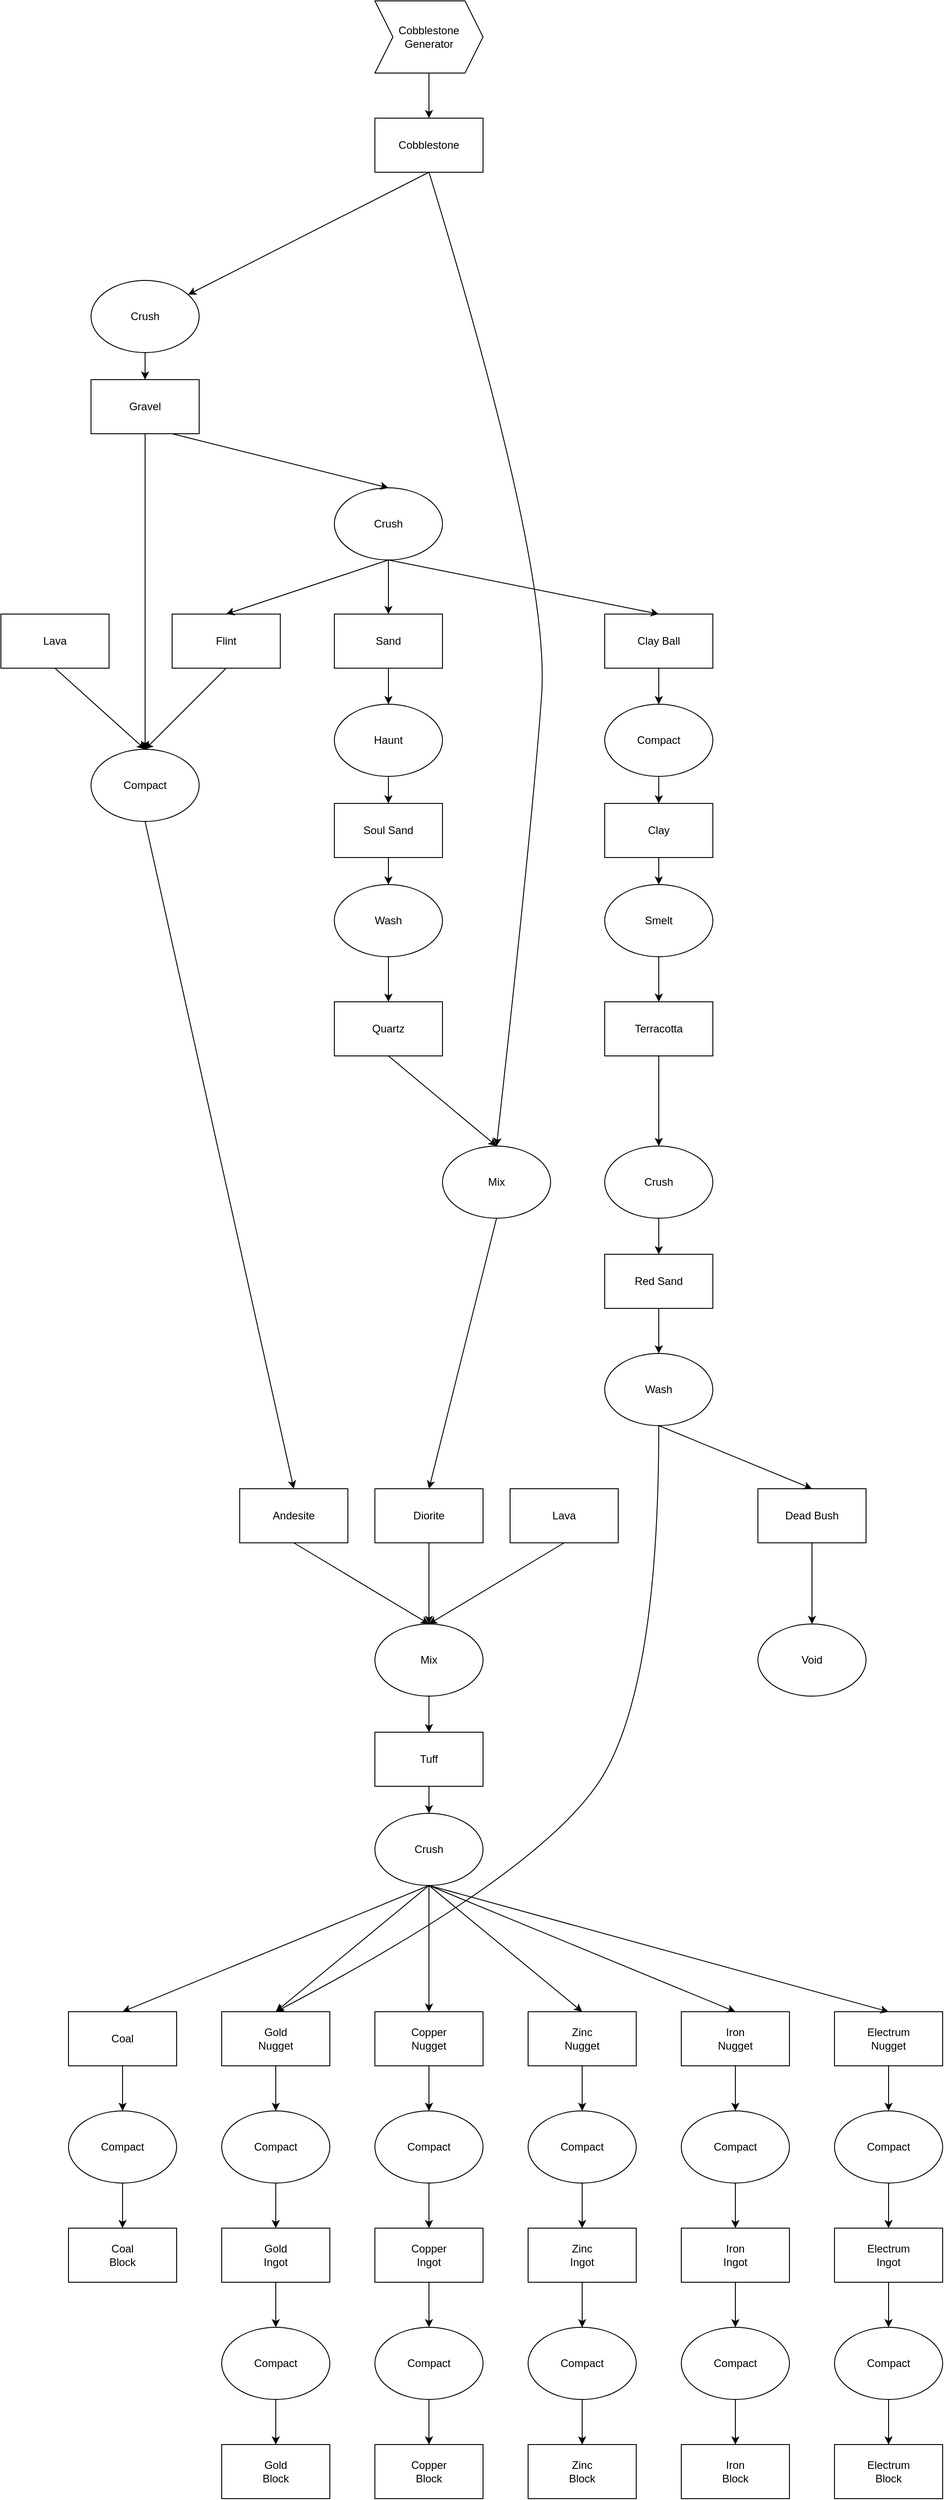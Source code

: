 <mxfile version="24.4.2" type="github" pages="2">
  <diagram name="Zinc/Gold/Copper/Iron/Coal Farm" id="wbZJzkOH9JMcBuO1v7ie">
    <mxGraphModel dx="2919" dy="2194" grid="1" gridSize="10" guides="1" tooltips="1" connect="1" arrows="1" fold="1" page="1" pageScale="1" pageWidth="850" pageHeight="1100" math="0" shadow="0">
      <root>
        <mxCell id="0" />
        <mxCell id="1" parent="0" />
        <mxCell id="tVKeyrfUWqHwYo1ynpqy-5" value="Tuff" style="rounded=0;whiteSpace=wrap;html=1;" parent="1" vertex="1">
          <mxGeometry x="765" y="1390" width="120" height="60" as="geometry" />
        </mxCell>
        <mxCell id="tVKeyrfUWqHwYo1ynpqy-8" value="Andesite" style="rounded=0;whiteSpace=wrap;html=1;" parent="1" vertex="1">
          <mxGeometry x="615" y="1120" width="120" height="60" as="geometry" />
        </mxCell>
        <mxCell id="tVKeyrfUWqHwYo1ynpqy-9" value="Diorite" style="rounded=0;whiteSpace=wrap;html=1;" parent="1" vertex="1">
          <mxGeometry x="765" y="1120" width="120" height="60" as="geometry" />
        </mxCell>
        <mxCell id="tVKeyrfUWqHwYo1ynpqy-10" value="Lava" style="rounded=0;whiteSpace=wrap;html=1;" parent="1" vertex="1">
          <mxGeometry x="915" y="1120" width="120" height="60" as="geometry" />
        </mxCell>
        <mxCell id="tVKeyrfUWqHwYo1ynpqy-11" value="Crush" style="ellipse;whiteSpace=wrap;html=1;" parent="1" vertex="1">
          <mxGeometry x="765" y="1480" width="120" height="80" as="geometry" />
        </mxCell>
        <mxCell id="tVKeyrfUWqHwYo1ynpqy-12" value="" style="endArrow=classic;html=1;rounded=0;exitX=0.5;exitY=1;exitDx=0;exitDy=0;entryX=0.5;entryY=0;entryDx=0;entryDy=0;" parent="1" source="tVKeyrfUWqHwYo1ynpqy-5" target="tVKeyrfUWqHwYo1ynpqy-11" edge="1">
          <mxGeometry width="50" height="50" relative="1" as="geometry">
            <mxPoint x="800" y="1530" as="sourcePoint" />
            <mxPoint x="850" y="1480" as="targetPoint" />
          </mxGeometry>
        </mxCell>
        <mxCell id="tVKeyrfUWqHwYo1ynpqy-14" value="Mix" style="ellipse;whiteSpace=wrap;html=1;" parent="1" vertex="1">
          <mxGeometry x="765" y="1270" width="120" height="80" as="geometry" />
        </mxCell>
        <mxCell id="tVKeyrfUWqHwYo1ynpqy-15" value="" style="endArrow=classic;html=1;rounded=0;exitX=0.5;exitY=1;exitDx=0;exitDy=0;entryX=0.5;entryY=0;entryDx=0;entryDy=0;" parent="1" source="tVKeyrfUWqHwYo1ynpqy-8" target="tVKeyrfUWqHwYo1ynpqy-14" edge="1">
          <mxGeometry width="50" height="50" relative="1" as="geometry">
            <mxPoint x="805" y="1330" as="sourcePoint" />
            <mxPoint x="855" y="1280" as="targetPoint" />
          </mxGeometry>
        </mxCell>
        <mxCell id="tVKeyrfUWqHwYo1ynpqy-16" value="" style="endArrow=classic;html=1;rounded=0;exitX=0.5;exitY=1;exitDx=0;exitDy=0;entryX=0.5;entryY=0;entryDx=0;entryDy=0;" parent="1" source="tVKeyrfUWqHwYo1ynpqy-9" target="tVKeyrfUWqHwYo1ynpqy-14" edge="1">
          <mxGeometry width="50" height="50" relative="1" as="geometry">
            <mxPoint x="805" y="1330" as="sourcePoint" />
            <mxPoint x="855" y="1280" as="targetPoint" />
          </mxGeometry>
        </mxCell>
        <mxCell id="tVKeyrfUWqHwYo1ynpqy-17" value="" style="endArrow=classic;html=1;rounded=0;exitX=0.5;exitY=1;exitDx=0;exitDy=0;entryX=0.5;entryY=0;entryDx=0;entryDy=0;" parent="1" source="tVKeyrfUWqHwYo1ynpqy-10" target="tVKeyrfUWqHwYo1ynpqy-14" edge="1">
          <mxGeometry width="50" height="50" relative="1" as="geometry">
            <mxPoint x="805" y="1330" as="sourcePoint" />
            <mxPoint x="855" y="1280" as="targetPoint" />
          </mxGeometry>
        </mxCell>
        <mxCell id="tVKeyrfUWqHwYo1ynpqy-18" value="" style="endArrow=classic;html=1;rounded=0;exitX=0.5;exitY=1;exitDx=0;exitDy=0;entryX=0.5;entryY=0;entryDx=0;entryDy=0;" parent="1" source="tVKeyrfUWqHwYo1ynpqy-14" target="tVKeyrfUWqHwYo1ynpqy-5" edge="1">
          <mxGeometry width="50" height="50" relative="1" as="geometry">
            <mxPoint x="805" y="1430" as="sourcePoint" />
            <mxPoint x="855" y="1380" as="targetPoint" />
          </mxGeometry>
        </mxCell>
        <mxCell id="tVKeyrfUWqHwYo1ynpqy-19" value="Cobblestone" style="rounded=0;whiteSpace=wrap;html=1;" parent="1" vertex="1">
          <mxGeometry x="765" y="-400" width="120" height="60" as="geometry" />
        </mxCell>
        <mxCell id="tVKeyrfUWqHwYo1ynpqy-20" value="Quartz" style="rounded=0;whiteSpace=wrap;html=1;" parent="1" vertex="1">
          <mxGeometry x="720" y="580" width="120" height="60" as="geometry" />
        </mxCell>
        <mxCell id="tVKeyrfUWqHwYo1ynpqy-21" value="Mix" style="ellipse;whiteSpace=wrap;html=1;" parent="1" vertex="1">
          <mxGeometry x="840" y="740" width="120" height="80" as="geometry" />
        </mxCell>
        <mxCell id="tVKeyrfUWqHwYo1ynpqy-23" value="" style="endArrow=classic;html=1;rounded=0;exitX=0.5;exitY=1;exitDx=0;exitDy=0;entryX=0.5;entryY=0;entryDx=0;entryDy=0;" parent="1" source="tVKeyrfUWqHwYo1ynpqy-20" target="tVKeyrfUWqHwYo1ynpqy-21" edge="1">
          <mxGeometry width="50" height="50" relative="1" as="geometry">
            <mxPoint x="1000" y="890" as="sourcePoint" />
            <mxPoint x="1050" y="840" as="targetPoint" />
          </mxGeometry>
        </mxCell>
        <mxCell id="tVKeyrfUWqHwYo1ynpqy-24" value="" style="endArrow=classic;html=1;rounded=0;exitX=0.5;exitY=1;exitDx=0;exitDy=0;entryX=0.5;entryY=0;entryDx=0;entryDy=0;" parent="1" source="tVKeyrfUWqHwYo1ynpqy-21" target="tVKeyrfUWqHwYo1ynpqy-9" edge="1">
          <mxGeometry width="50" height="50" relative="1" as="geometry">
            <mxPoint x="805" y="370" as="sourcePoint" />
            <mxPoint x="855" y="320" as="targetPoint" />
          </mxGeometry>
        </mxCell>
        <mxCell id="tVKeyrfUWqHwYo1ynpqy-26" value="Gravel" style="rounded=0;whiteSpace=wrap;html=1;" parent="1" vertex="1">
          <mxGeometry x="450" y="-110" width="120" height="60" as="geometry" />
        </mxCell>
        <mxCell id="tVKeyrfUWqHwYo1ynpqy-27" value="Flint" style="rounded=0;whiteSpace=wrap;html=1;" parent="1" vertex="1">
          <mxGeometry x="540" y="150" width="120" height="60" as="geometry" />
        </mxCell>
        <mxCell id="tVKeyrfUWqHwYo1ynpqy-30" value="Compact" style="ellipse;whiteSpace=wrap;html=1;" parent="1" vertex="1">
          <mxGeometry x="450" y="300" width="120" height="80" as="geometry" />
        </mxCell>
        <mxCell id="tVKeyrfUWqHwYo1ynpqy-31" value="" style="endArrow=classic;html=1;rounded=0;exitX=0.5;exitY=1;exitDx=0;exitDy=0;entryX=0.5;entryY=0;entryDx=0;entryDy=0;" parent="1" source="tVKeyrfUWqHwYo1ynpqy-26" target="tVKeyrfUWqHwYo1ynpqy-30" edge="1">
          <mxGeometry width="50" height="50" relative="1" as="geometry">
            <mxPoint x="350" y="360" as="sourcePoint" />
            <mxPoint x="400" y="310" as="targetPoint" />
          </mxGeometry>
        </mxCell>
        <mxCell id="tVKeyrfUWqHwYo1ynpqy-32" value="" style="endArrow=classic;html=1;rounded=0;exitX=0.5;exitY=1;exitDx=0;exitDy=0;entryX=0.5;entryY=0;entryDx=0;entryDy=0;" parent="1" source="tVKeyrfUWqHwYo1ynpqy-27" target="tVKeyrfUWqHwYo1ynpqy-30" edge="1">
          <mxGeometry width="50" height="50" relative="1" as="geometry">
            <mxPoint x="350" y="360" as="sourcePoint" />
            <mxPoint x="400" y="310" as="targetPoint" />
          </mxGeometry>
        </mxCell>
        <mxCell id="tVKeyrfUWqHwYo1ynpqy-33" value="" style="endArrow=classic;html=1;rounded=0;exitX=0.5;exitY=1;exitDx=0;exitDy=0;entryX=0.5;entryY=0;entryDx=0;entryDy=0;" parent="1" source="tVKeyrfUWqHwYo1ynpqy-30" target="tVKeyrfUWqHwYo1ynpqy-8" edge="1">
          <mxGeometry width="50" height="50" relative="1" as="geometry">
            <mxPoint x="805" y="370" as="sourcePoint" />
            <mxPoint x="855" y="320" as="targetPoint" />
          </mxGeometry>
        </mxCell>
        <mxCell id="tVKeyrfUWqHwYo1ynpqy-34" value="Crush" style="ellipse;whiteSpace=wrap;html=1;" parent="1" vertex="1">
          <mxGeometry x="450" y="-220" width="120" height="80" as="geometry" />
        </mxCell>
        <mxCell id="tVKeyrfUWqHwYo1ynpqy-35" value="" style="endArrow=classic;html=1;rounded=0;exitX=0.5;exitY=1;exitDx=0;exitDy=0;" parent="1" source="tVKeyrfUWqHwYo1ynpqy-19" target="tVKeyrfUWqHwYo1ynpqy-34" edge="1">
          <mxGeometry width="50" height="50" relative="1" as="geometry">
            <mxPoint x="805" y="380" as="sourcePoint" />
            <mxPoint x="855" y="330" as="targetPoint" />
          </mxGeometry>
        </mxCell>
        <mxCell id="tVKeyrfUWqHwYo1ynpqy-36" value="" style="endArrow=classic;html=1;rounded=0;exitX=0.5;exitY=1;exitDx=0;exitDy=0;entryX=0.5;entryY=0;entryDx=0;entryDy=0;" parent="1" source="tVKeyrfUWqHwYo1ynpqy-34" target="tVKeyrfUWqHwYo1ynpqy-26" edge="1">
          <mxGeometry width="50" height="50" relative="1" as="geometry">
            <mxPoint x="390" y="400" as="sourcePoint" />
            <mxPoint x="340" y="450" as="targetPoint" />
          </mxGeometry>
        </mxCell>
        <mxCell id="tVKeyrfUWqHwYo1ynpqy-37" value="Crush" style="ellipse;whiteSpace=wrap;html=1;" parent="1" vertex="1">
          <mxGeometry x="720" y="10" width="120" height="80" as="geometry" />
        </mxCell>
        <mxCell id="tVKeyrfUWqHwYo1ynpqy-38" value="" style="endArrow=classic;html=1;rounded=0;exitX=0.75;exitY=1;exitDx=0;exitDy=0;entryX=0.5;entryY=0;entryDx=0;entryDy=0;" parent="1" source="tVKeyrfUWqHwYo1ynpqy-26" target="tVKeyrfUWqHwYo1ynpqy-37" edge="1">
          <mxGeometry width="50" height="50" relative="1" as="geometry">
            <mxPoint x="340" y="450" as="sourcePoint" />
            <mxPoint x="390" y="400" as="targetPoint" />
          </mxGeometry>
        </mxCell>
        <mxCell id="tVKeyrfUWqHwYo1ynpqy-39" value="Sand" style="rounded=0;whiteSpace=wrap;html=1;" parent="1" vertex="1">
          <mxGeometry x="720" y="150" width="120" height="60" as="geometry" />
        </mxCell>
        <mxCell id="tVKeyrfUWqHwYo1ynpqy-40" value="" style="endArrow=classic;html=1;rounded=0;exitX=0.5;exitY=1;exitDx=0;exitDy=0;entryX=0.5;entryY=0;entryDx=0;entryDy=0;" parent="1" source="tVKeyrfUWqHwYo1ynpqy-37" target="tVKeyrfUWqHwYo1ynpqy-39" edge="1">
          <mxGeometry width="50" height="50" relative="1" as="geometry">
            <mxPoint x="340" y="450" as="sourcePoint" />
            <mxPoint x="390" y="400" as="targetPoint" />
          </mxGeometry>
        </mxCell>
        <mxCell id="tVKeyrfUWqHwYo1ynpqy-41" value="Haunt" style="ellipse;whiteSpace=wrap;html=1;" parent="1" vertex="1">
          <mxGeometry x="720" y="250" width="120" height="80" as="geometry" />
        </mxCell>
        <mxCell id="tVKeyrfUWqHwYo1ynpqy-42" value="Soul Sand" style="rounded=0;whiteSpace=wrap;html=1;" parent="1" vertex="1">
          <mxGeometry x="720" y="360" width="120" height="60" as="geometry" />
        </mxCell>
        <mxCell id="tVKeyrfUWqHwYo1ynpqy-43" value="Wash" style="ellipse;whiteSpace=wrap;html=1;" parent="1" vertex="1">
          <mxGeometry x="720" y="450" width="120" height="80" as="geometry" />
        </mxCell>
        <mxCell id="tVKeyrfUWqHwYo1ynpqy-44" value="" style="endArrow=classic;html=1;rounded=0;exitX=0.5;exitY=1;exitDx=0;exitDy=0;entryX=0.5;entryY=0;entryDx=0;entryDy=0;" parent="1" source="tVKeyrfUWqHwYo1ynpqy-39" target="tVKeyrfUWqHwYo1ynpqy-41" edge="1">
          <mxGeometry width="50" height="50" relative="1" as="geometry">
            <mxPoint x="340" y="850" as="sourcePoint" />
            <mxPoint x="390" y="800" as="targetPoint" />
          </mxGeometry>
        </mxCell>
        <mxCell id="tVKeyrfUWqHwYo1ynpqy-45" value="" style="endArrow=classic;html=1;rounded=0;exitX=0.5;exitY=1;exitDx=0;exitDy=0;entryX=0.5;entryY=0;entryDx=0;entryDy=0;" parent="1" source="tVKeyrfUWqHwYo1ynpqy-41" target="tVKeyrfUWqHwYo1ynpqy-42" edge="1">
          <mxGeometry width="50" height="50" relative="1" as="geometry">
            <mxPoint x="350" y="860" as="sourcePoint" />
            <mxPoint x="400" y="810" as="targetPoint" />
          </mxGeometry>
        </mxCell>
        <mxCell id="tVKeyrfUWqHwYo1ynpqy-46" value="" style="endArrow=classic;html=1;rounded=0;exitX=0.5;exitY=1;exitDx=0;exitDy=0;entryX=0.5;entryY=0;entryDx=0;entryDy=0;" parent="1" source="tVKeyrfUWqHwYo1ynpqy-42" target="tVKeyrfUWqHwYo1ynpqy-43" edge="1">
          <mxGeometry width="50" height="50" relative="1" as="geometry">
            <mxPoint x="360" y="870" as="sourcePoint" />
            <mxPoint x="410" y="820" as="targetPoint" />
          </mxGeometry>
        </mxCell>
        <mxCell id="tVKeyrfUWqHwYo1ynpqy-50" value="" style="endArrow=classic;html=1;rounded=0;exitX=0.5;exitY=1;exitDx=0;exitDy=0;entryX=0.5;entryY=0;entryDx=0;entryDy=0;" parent="1" source="tVKeyrfUWqHwYo1ynpqy-37" target="tVKeyrfUWqHwYo1ynpqy-27" edge="1">
          <mxGeometry width="50" height="50" relative="1" as="geometry">
            <mxPoint x="340" y="350" as="sourcePoint" />
            <mxPoint x="390" y="300" as="targetPoint" />
          </mxGeometry>
        </mxCell>
        <mxCell id="tVKeyrfUWqHwYo1ynpqy-53" value="" style="endArrow=classic;html=1;rounded=0;exitX=0.5;exitY=1;exitDx=0;exitDy=0;entryX=0.5;entryY=0;entryDx=0;entryDy=0;" parent="1" source="tVKeyrfUWqHwYo1ynpqy-101" target="tVKeyrfUWqHwYo1ynpqy-19" edge="1">
          <mxGeometry width="50" height="50" relative="1" as="geometry">
            <mxPoint x="825" y="-460" as="sourcePoint" />
            <mxPoint x="855" y="-370" as="targetPoint" />
          </mxGeometry>
        </mxCell>
        <mxCell id="tVKeyrfUWqHwYo1ynpqy-54" value="Coal" style="rounded=0;whiteSpace=wrap;html=1;" parent="1" vertex="1">
          <mxGeometry x="425" y="1700" width="120" height="60" as="geometry" />
        </mxCell>
        <mxCell id="tVKeyrfUWqHwYo1ynpqy-55" value="Gold&lt;div&gt;Nugget&lt;/div&gt;" style="rounded=0;whiteSpace=wrap;html=1;" parent="1" vertex="1">
          <mxGeometry x="595" y="1700" width="120" height="60" as="geometry" />
        </mxCell>
        <mxCell id="tVKeyrfUWqHwYo1ynpqy-56" value="Copper&lt;div&gt;Nugget&lt;/div&gt;" style="rounded=0;whiteSpace=wrap;html=1;" parent="1" vertex="1">
          <mxGeometry x="765" y="1700" width="120" height="60" as="geometry" />
        </mxCell>
        <mxCell id="tVKeyrfUWqHwYo1ynpqy-57" value="Zinc&lt;div&gt;Nugget&lt;/div&gt;" style="rounded=0;whiteSpace=wrap;html=1;" parent="1" vertex="1">
          <mxGeometry x="935" y="1700" width="120" height="60" as="geometry" />
        </mxCell>
        <mxCell id="tVKeyrfUWqHwYo1ynpqy-58" value="Iron&lt;br&gt;Nugget" style="rounded=0;whiteSpace=wrap;html=1;" parent="1" vertex="1">
          <mxGeometry x="1105" y="1700" width="120" height="60" as="geometry" />
        </mxCell>
        <mxCell id="tVKeyrfUWqHwYo1ynpqy-59" value="" style="endArrow=classic;html=1;rounded=0;entryX=0.5;entryY=0;entryDx=0;entryDy=0;exitX=0.5;exitY=1;exitDx=0;exitDy=0;" parent="1" source="tVKeyrfUWqHwYo1ynpqy-11" target="tVKeyrfUWqHwYo1ynpqy-54" edge="1">
          <mxGeometry width="50" height="50" relative="1" as="geometry">
            <mxPoint x="720" y="1580" as="sourcePoint" />
            <mxPoint x="755" y="1610" as="targetPoint" />
          </mxGeometry>
        </mxCell>
        <mxCell id="tVKeyrfUWqHwYo1ynpqy-60" value="" style="endArrow=classic;html=1;rounded=0;entryX=0.5;entryY=0;entryDx=0;entryDy=0;exitX=0.5;exitY=1;exitDx=0;exitDy=0;" parent="1" source="tVKeyrfUWqHwYo1ynpqy-11" target="tVKeyrfUWqHwYo1ynpqy-55" edge="1">
          <mxGeometry width="50" height="50" relative="1" as="geometry">
            <mxPoint x="770" y="1620" as="sourcePoint" />
            <mxPoint x="765" y="1620" as="targetPoint" />
          </mxGeometry>
        </mxCell>
        <mxCell id="tVKeyrfUWqHwYo1ynpqy-61" value="" style="endArrow=classic;html=1;rounded=0;entryX=0.5;entryY=0;entryDx=0;entryDy=0;exitX=0.5;exitY=1;exitDx=0;exitDy=0;" parent="1" source="tVKeyrfUWqHwYo1ynpqy-11" target="tVKeyrfUWqHwYo1ynpqy-56" edge="1">
          <mxGeometry width="50" height="50" relative="1" as="geometry">
            <mxPoint x="830" y="1610" as="sourcePoint" />
            <mxPoint x="775" y="1630" as="targetPoint" />
          </mxGeometry>
        </mxCell>
        <mxCell id="tVKeyrfUWqHwYo1ynpqy-62" value="" style="endArrow=classic;html=1;rounded=0;entryX=0.5;entryY=0;entryDx=0;entryDy=0;exitX=0.5;exitY=1;exitDx=0;exitDy=0;" parent="1" source="tVKeyrfUWqHwYo1ynpqy-11" target="tVKeyrfUWqHwYo1ynpqy-57" edge="1">
          <mxGeometry width="50" height="50" relative="1" as="geometry">
            <mxPoint x="890" y="1620" as="sourcePoint" />
            <mxPoint x="785" y="1640" as="targetPoint" />
          </mxGeometry>
        </mxCell>
        <mxCell id="tVKeyrfUWqHwYo1ynpqy-63" value="" style="endArrow=classic;html=1;rounded=0;entryX=0.5;entryY=0;entryDx=0;entryDy=0;exitX=0.5;exitY=1;exitDx=0;exitDy=0;" parent="1" source="tVKeyrfUWqHwYo1ynpqy-11" target="tVKeyrfUWqHwYo1ynpqy-58" edge="1">
          <mxGeometry width="50" height="50" relative="1" as="geometry">
            <mxPoint x="920" y="1580" as="sourcePoint" />
            <mxPoint x="795" y="1650" as="targetPoint" />
          </mxGeometry>
        </mxCell>
        <mxCell id="tVKeyrfUWqHwYo1ynpqy-64" value="Compact" style="ellipse;whiteSpace=wrap;html=1;" parent="1" vertex="1">
          <mxGeometry x="425" y="1810" width="120" height="80" as="geometry" />
        </mxCell>
        <mxCell id="tVKeyrfUWqHwYo1ynpqy-65" value="Compact" style="ellipse;whiteSpace=wrap;html=1;" parent="1" vertex="1">
          <mxGeometry x="595" y="1810" width="120" height="80" as="geometry" />
        </mxCell>
        <mxCell id="tVKeyrfUWqHwYo1ynpqy-66" value="Compact" style="ellipse;whiteSpace=wrap;html=1;" parent="1" vertex="1">
          <mxGeometry x="765" y="1810" width="120" height="80" as="geometry" />
        </mxCell>
        <mxCell id="tVKeyrfUWqHwYo1ynpqy-67" value="Compact" style="ellipse;whiteSpace=wrap;html=1;" parent="1" vertex="1">
          <mxGeometry x="935" y="1810" width="120" height="80" as="geometry" />
        </mxCell>
        <mxCell id="tVKeyrfUWqHwYo1ynpqy-68" value="Compact" style="ellipse;whiteSpace=wrap;html=1;" parent="1" vertex="1">
          <mxGeometry x="1105" y="1810" width="120" height="80" as="geometry" />
        </mxCell>
        <mxCell id="tVKeyrfUWqHwYo1ynpqy-69" value="Coal&lt;div&gt;Block&lt;/div&gt;" style="rounded=0;whiteSpace=wrap;html=1;" parent="1" vertex="1">
          <mxGeometry x="425" y="1940" width="120" height="60" as="geometry" />
        </mxCell>
        <mxCell id="tVKeyrfUWqHwYo1ynpqy-70" value="Gold&lt;div&gt;Ingot&lt;/div&gt;" style="rounded=0;whiteSpace=wrap;html=1;" parent="1" vertex="1">
          <mxGeometry x="595" y="1940" width="120" height="60" as="geometry" />
        </mxCell>
        <mxCell id="tVKeyrfUWqHwYo1ynpqy-71" value="Copper&lt;div&gt;Ingot&lt;/div&gt;" style="rounded=0;whiteSpace=wrap;html=1;" parent="1" vertex="1">
          <mxGeometry x="765" y="1940" width="120" height="60" as="geometry" />
        </mxCell>
        <mxCell id="tVKeyrfUWqHwYo1ynpqy-72" value="Zinc&lt;div&gt;&lt;div&gt;Ingot&lt;/div&gt;&lt;/div&gt;" style="rounded=0;whiteSpace=wrap;html=1;" parent="1" vertex="1">
          <mxGeometry x="935" y="1940" width="120" height="60" as="geometry" />
        </mxCell>
        <mxCell id="tVKeyrfUWqHwYo1ynpqy-73" value="Iron&lt;div&gt;Ingot&lt;/div&gt;" style="rounded=0;whiteSpace=wrap;html=1;" parent="1" vertex="1">
          <mxGeometry x="1105" y="1940" width="120" height="60" as="geometry" />
        </mxCell>
        <mxCell id="tVKeyrfUWqHwYo1ynpqy-74" value="" style="endArrow=classic;html=1;rounded=0;exitX=0.5;exitY=1;exitDx=0;exitDy=0;entryX=0.5;entryY=0;entryDx=0;entryDy=0;" parent="1" source="tVKeyrfUWqHwYo1ynpqy-54" target="tVKeyrfUWqHwYo1ynpqy-64" edge="1">
          <mxGeometry width="50" height="50" relative="1" as="geometry">
            <mxPoint x="515" y="1790" as="sourcePoint" />
            <mxPoint x="755" y="1730" as="targetPoint" />
          </mxGeometry>
        </mxCell>
        <mxCell id="tVKeyrfUWqHwYo1ynpqy-76" value="" style="endArrow=classic;html=1;rounded=0;exitX=0.5;exitY=1;exitDx=0;exitDy=0;entryX=0.5;entryY=0;entryDx=0;entryDy=0;" parent="1" source="tVKeyrfUWqHwYo1ynpqy-55" target="tVKeyrfUWqHwYo1ynpqy-65" edge="1">
          <mxGeometry width="50" height="50" relative="1" as="geometry">
            <mxPoint x="705" y="1780" as="sourcePoint" />
            <mxPoint x="755" y="1730" as="targetPoint" />
          </mxGeometry>
        </mxCell>
        <mxCell id="tVKeyrfUWqHwYo1ynpqy-77" value="" style="endArrow=classic;html=1;rounded=0;exitX=0.5;exitY=1;exitDx=0;exitDy=0;entryX=0.5;entryY=0;entryDx=0;entryDy=0;" parent="1" source="tVKeyrfUWqHwYo1ynpqy-56" target="tVKeyrfUWqHwYo1ynpqy-66" edge="1">
          <mxGeometry width="50" height="50" relative="1" as="geometry">
            <mxPoint x="715" y="1790" as="sourcePoint" />
            <mxPoint x="765" y="1740" as="targetPoint" />
          </mxGeometry>
        </mxCell>
        <mxCell id="tVKeyrfUWqHwYo1ynpqy-78" value="" style="endArrow=classic;html=1;rounded=0;exitX=0.5;exitY=1;exitDx=0;exitDy=0;entryX=0.5;entryY=0;entryDx=0;entryDy=0;" parent="1" source="tVKeyrfUWqHwYo1ynpqy-57" target="tVKeyrfUWqHwYo1ynpqy-67" edge="1">
          <mxGeometry width="50" height="50" relative="1" as="geometry">
            <mxPoint x="725" y="1800" as="sourcePoint" />
            <mxPoint x="775" y="1750" as="targetPoint" />
          </mxGeometry>
        </mxCell>
        <mxCell id="tVKeyrfUWqHwYo1ynpqy-79" value="" style="endArrow=classic;html=1;rounded=0;exitX=0.5;exitY=1;exitDx=0;exitDy=0;entryX=0.5;entryY=0;entryDx=0;entryDy=0;" parent="1" source="tVKeyrfUWqHwYo1ynpqy-58" target="tVKeyrfUWqHwYo1ynpqy-68" edge="1">
          <mxGeometry width="50" height="50" relative="1" as="geometry">
            <mxPoint x="735" y="1810" as="sourcePoint" />
            <mxPoint x="785" y="1760" as="targetPoint" />
          </mxGeometry>
        </mxCell>
        <mxCell id="tVKeyrfUWqHwYo1ynpqy-80" value="" style="endArrow=classic;html=1;rounded=0;exitX=0.5;exitY=1;exitDx=0;exitDy=0;entryX=0.5;entryY=0;entryDx=0;entryDy=0;" parent="1" source="tVKeyrfUWqHwYo1ynpqy-64" target="tVKeyrfUWqHwYo1ynpqy-69" edge="1">
          <mxGeometry width="50" height="50" relative="1" as="geometry">
            <mxPoint x="745" y="1820" as="sourcePoint" />
            <mxPoint x="795" y="1770" as="targetPoint" />
          </mxGeometry>
        </mxCell>
        <mxCell id="tVKeyrfUWqHwYo1ynpqy-81" value="" style="endArrow=classic;html=1;rounded=0;exitX=0.5;exitY=1;exitDx=0;exitDy=0;entryX=0.5;entryY=0;entryDx=0;entryDy=0;" parent="1" source="tVKeyrfUWqHwYo1ynpqy-65" target="tVKeyrfUWqHwYo1ynpqy-70" edge="1">
          <mxGeometry width="50" height="50" relative="1" as="geometry">
            <mxPoint x="495" y="1900" as="sourcePoint" />
            <mxPoint x="495" y="1950" as="targetPoint" />
          </mxGeometry>
        </mxCell>
        <mxCell id="tVKeyrfUWqHwYo1ynpqy-82" value="" style="endArrow=classic;html=1;rounded=0;exitX=0.5;exitY=1;exitDx=0;exitDy=0;entryX=0.5;entryY=0;entryDx=0;entryDy=0;" parent="1" source="tVKeyrfUWqHwYo1ynpqy-66" target="tVKeyrfUWqHwYo1ynpqy-71" edge="1">
          <mxGeometry width="50" height="50" relative="1" as="geometry">
            <mxPoint x="505" y="1910" as="sourcePoint" />
            <mxPoint x="505" y="1960" as="targetPoint" />
          </mxGeometry>
        </mxCell>
        <mxCell id="tVKeyrfUWqHwYo1ynpqy-83" value="" style="endArrow=classic;html=1;rounded=0;exitX=0.5;exitY=1;exitDx=0;exitDy=0;entryX=0.5;entryY=0;entryDx=0;entryDy=0;" parent="1" source="tVKeyrfUWqHwYo1ynpqy-67" target="tVKeyrfUWqHwYo1ynpqy-72" edge="1">
          <mxGeometry width="50" height="50" relative="1" as="geometry">
            <mxPoint x="515" y="1920" as="sourcePoint" />
            <mxPoint x="515" y="1970" as="targetPoint" />
          </mxGeometry>
        </mxCell>
        <mxCell id="tVKeyrfUWqHwYo1ynpqy-84" value="" style="endArrow=classic;html=1;rounded=0;exitX=0.5;exitY=1;exitDx=0;exitDy=0;entryX=0.5;entryY=0;entryDx=0;entryDy=0;" parent="1" source="tVKeyrfUWqHwYo1ynpqy-68" target="tVKeyrfUWqHwYo1ynpqy-73" edge="1">
          <mxGeometry width="50" height="50" relative="1" as="geometry">
            <mxPoint x="525" y="1930" as="sourcePoint" />
            <mxPoint x="525" y="1980" as="targetPoint" />
          </mxGeometry>
        </mxCell>
        <mxCell id="tVKeyrfUWqHwYo1ynpqy-85" value="Compact" style="ellipse;whiteSpace=wrap;html=1;" parent="1" vertex="1">
          <mxGeometry x="595" y="2050" width="120" height="80" as="geometry" />
        </mxCell>
        <mxCell id="tVKeyrfUWqHwYo1ynpqy-86" value="Compact" style="ellipse;whiteSpace=wrap;html=1;" parent="1" vertex="1">
          <mxGeometry x="765" y="2050" width="120" height="80" as="geometry" />
        </mxCell>
        <mxCell id="tVKeyrfUWqHwYo1ynpqy-87" value="Compact" style="ellipse;whiteSpace=wrap;html=1;" parent="1" vertex="1">
          <mxGeometry x="935" y="2050" width="120" height="80" as="geometry" />
        </mxCell>
        <mxCell id="tVKeyrfUWqHwYo1ynpqy-88" value="Compact" style="ellipse;whiteSpace=wrap;html=1;" parent="1" vertex="1">
          <mxGeometry x="1105" y="2050" width="120" height="80" as="geometry" />
        </mxCell>
        <mxCell id="tVKeyrfUWqHwYo1ynpqy-89" value="Gold&lt;div&gt;Block&lt;/div&gt;" style="rounded=0;whiteSpace=wrap;html=1;" parent="1" vertex="1">
          <mxGeometry x="595" y="2180" width="120" height="60" as="geometry" />
        </mxCell>
        <mxCell id="tVKeyrfUWqHwYo1ynpqy-90" value="Copper&lt;div&gt;Block&lt;/div&gt;" style="rounded=0;whiteSpace=wrap;html=1;" parent="1" vertex="1">
          <mxGeometry x="765" y="2180" width="120" height="60" as="geometry" />
        </mxCell>
        <mxCell id="tVKeyrfUWqHwYo1ynpqy-91" value="Zinc&lt;div&gt;&lt;div&gt;Block&lt;/div&gt;&lt;/div&gt;" style="rounded=0;whiteSpace=wrap;html=1;" parent="1" vertex="1">
          <mxGeometry x="935" y="2180" width="120" height="60" as="geometry" />
        </mxCell>
        <mxCell id="tVKeyrfUWqHwYo1ynpqy-92" value="Iron&lt;div&gt;Block&lt;/div&gt;" style="rounded=0;whiteSpace=wrap;html=1;" parent="1" vertex="1">
          <mxGeometry x="1105" y="2180" width="120" height="60" as="geometry" />
        </mxCell>
        <mxCell id="tVKeyrfUWqHwYo1ynpqy-93" value="" style="endArrow=classic;html=1;rounded=0;entryX=0.5;entryY=0;entryDx=0;entryDy=0;exitX=0.5;exitY=1;exitDx=0;exitDy=0;" parent="1" source="tVKeyrfUWqHwYo1ynpqy-70" target="tVKeyrfUWqHwYo1ynpqy-85" edge="1">
          <mxGeometry width="50" height="50" relative="1" as="geometry">
            <mxPoint x="545" y="2050" as="sourcePoint" />
            <mxPoint x="755" y="1970" as="targetPoint" />
          </mxGeometry>
        </mxCell>
        <mxCell id="tVKeyrfUWqHwYo1ynpqy-94" value="" style="endArrow=classic;html=1;rounded=0;entryX=0.5;entryY=0;entryDx=0;entryDy=0;exitX=0.5;exitY=1;exitDx=0;exitDy=0;" parent="1" source="tVKeyrfUWqHwYo1ynpqy-71" target="tVKeyrfUWqHwYo1ynpqy-86" edge="1">
          <mxGeometry width="50" height="50" relative="1" as="geometry">
            <mxPoint x="825" y="2020" as="sourcePoint" />
            <mxPoint x="765" y="1980" as="targetPoint" />
          </mxGeometry>
        </mxCell>
        <mxCell id="tVKeyrfUWqHwYo1ynpqy-95" value="" style="endArrow=classic;html=1;rounded=0;exitX=0.5;exitY=1;exitDx=0;exitDy=0;entryX=0.5;entryY=0;entryDx=0;entryDy=0;" parent="1" target="tVKeyrfUWqHwYo1ynpqy-87" edge="1">
          <mxGeometry width="50" height="50" relative="1" as="geometry">
            <mxPoint x="995" y="2000" as="sourcePoint" />
            <mxPoint x="775" y="1990" as="targetPoint" />
          </mxGeometry>
        </mxCell>
        <mxCell id="tVKeyrfUWqHwYo1ynpqy-96" value="" style="endArrow=classic;html=1;rounded=0;exitX=0.5;exitY=1;exitDx=0;exitDy=0;entryX=0.5;entryY=0;entryDx=0;entryDy=0;" parent="1" target="tVKeyrfUWqHwYo1ynpqy-88" edge="1">
          <mxGeometry width="50" height="50" relative="1" as="geometry">
            <mxPoint x="1165" y="2000" as="sourcePoint" />
            <mxPoint x="785" y="2000" as="targetPoint" />
          </mxGeometry>
        </mxCell>
        <mxCell id="tVKeyrfUWqHwYo1ynpqy-97" value="" style="endArrow=classic;html=1;rounded=0;exitX=0.5;exitY=1;exitDx=0;exitDy=0;entryX=0.5;entryY=0;entryDx=0;entryDy=0;" parent="1" source="tVKeyrfUWqHwYo1ynpqy-85" target="tVKeyrfUWqHwYo1ynpqy-89" edge="1">
          <mxGeometry width="50" height="50" relative="1" as="geometry">
            <mxPoint x="495" y="2140" as="sourcePoint" />
            <mxPoint x="495" y="2190" as="targetPoint" />
          </mxGeometry>
        </mxCell>
        <mxCell id="tVKeyrfUWqHwYo1ynpqy-98" value="" style="endArrow=classic;html=1;rounded=0;exitX=0.5;exitY=1;exitDx=0;exitDy=0;entryX=0.5;entryY=0;entryDx=0;entryDy=0;" parent="1" source="tVKeyrfUWqHwYo1ynpqy-86" target="tVKeyrfUWqHwYo1ynpqy-90" edge="1">
          <mxGeometry width="50" height="50" relative="1" as="geometry">
            <mxPoint x="505" y="2150" as="sourcePoint" />
            <mxPoint x="505" y="2200" as="targetPoint" />
          </mxGeometry>
        </mxCell>
        <mxCell id="tVKeyrfUWqHwYo1ynpqy-99" value="" style="endArrow=classic;html=1;rounded=0;exitX=0.5;exitY=1;exitDx=0;exitDy=0;entryX=0.5;entryY=0;entryDx=0;entryDy=0;" parent="1" source="tVKeyrfUWqHwYo1ynpqy-87" target="tVKeyrfUWqHwYo1ynpqy-91" edge="1">
          <mxGeometry width="50" height="50" relative="1" as="geometry">
            <mxPoint x="515" y="2160" as="sourcePoint" />
            <mxPoint x="515" y="2210" as="targetPoint" />
          </mxGeometry>
        </mxCell>
        <mxCell id="tVKeyrfUWqHwYo1ynpqy-100" value="" style="endArrow=classic;html=1;rounded=0;exitX=0.5;exitY=1;exitDx=0;exitDy=0;entryX=0.5;entryY=0;entryDx=0;entryDy=0;" parent="1" source="tVKeyrfUWqHwYo1ynpqy-88" target="tVKeyrfUWqHwYo1ynpqy-92" edge="1">
          <mxGeometry width="50" height="50" relative="1" as="geometry">
            <mxPoint x="525" y="2170" as="sourcePoint" />
            <mxPoint x="525" y="2220" as="targetPoint" />
          </mxGeometry>
        </mxCell>
        <mxCell id="tVKeyrfUWqHwYo1ynpqy-101" value="Cobblestone&lt;div&gt;Generator&lt;/div&gt;" style="shape=step;perimeter=stepPerimeter;whiteSpace=wrap;html=1;fixedSize=1;" parent="1" vertex="1">
          <mxGeometry x="765" y="-530" width="120" height="80" as="geometry" />
        </mxCell>
        <mxCell id="WHozUmdPE6ZQL1g-17j0-3" value="" style="endArrow=classic;html=1;rounded=0;exitX=0.5;exitY=1;exitDx=0;exitDy=0;entryX=0.5;entryY=0;entryDx=0;entryDy=0;" parent="1" source="tVKeyrfUWqHwYo1ynpqy-43" target="tVKeyrfUWqHwYo1ynpqy-20" edge="1">
          <mxGeometry width="50" height="50" relative="1" as="geometry">
            <mxPoint x="680" y="290" as="sourcePoint" />
            <mxPoint x="730" y="240" as="targetPoint" />
          </mxGeometry>
        </mxCell>
        <mxCell id="H_6_BwVVaU3cvMIVpO9V-1" value="Clay Ball" style="rounded=0;whiteSpace=wrap;html=1;" parent="1" vertex="1">
          <mxGeometry x="1020" y="150" width="120" height="60" as="geometry" />
        </mxCell>
        <mxCell id="H_6_BwVVaU3cvMIVpO9V-2" value="" style="endArrow=classic;html=1;rounded=0;exitX=0.5;exitY=1;exitDx=0;exitDy=0;entryX=0.5;entryY=0;entryDx=0;entryDy=0;" parent="1" source="tVKeyrfUWqHwYo1ynpqy-37" target="H_6_BwVVaU3cvMIVpO9V-1" edge="1">
          <mxGeometry width="50" height="50" relative="1" as="geometry">
            <mxPoint x="730" y="250" as="sourcePoint" />
            <mxPoint x="780" y="200" as="targetPoint" />
          </mxGeometry>
        </mxCell>
        <mxCell id="H_6_BwVVaU3cvMIVpO9V-3" value="Compact" style="ellipse;whiteSpace=wrap;html=1;" parent="1" vertex="1">
          <mxGeometry x="1020" y="250" width="120" height="80" as="geometry" />
        </mxCell>
        <mxCell id="H_6_BwVVaU3cvMIVpO9V-4" value="Clay" style="rounded=0;whiteSpace=wrap;html=1;" parent="1" vertex="1">
          <mxGeometry x="1020" y="360" width="120" height="60" as="geometry" />
        </mxCell>
        <mxCell id="H_6_BwVVaU3cvMIVpO9V-5" value="" style="endArrow=classic;html=1;rounded=0;exitX=0.5;exitY=1;exitDx=0;exitDy=0;entryX=0.5;entryY=0;entryDx=0;entryDy=0;" parent="1" source="H_6_BwVVaU3cvMIVpO9V-1" target="H_6_BwVVaU3cvMIVpO9V-3" edge="1">
          <mxGeometry width="50" height="50" relative="1" as="geometry">
            <mxPoint x="950" y="440" as="sourcePoint" />
            <mxPoint x="1210" y="280" as="targetPoint" />
          </mxGeometry>
        </mxCell>
        <mxCell id="H_6_BwVVaU3cvMIVpO9V-6" value="" style="endArrow=classic;html=1;rounded=0;exitX=0.5;exitY=1;exitDx=0;exitDy=0;entryX=0.5;entryY=0;entryDx=0;entryDy=0;" parent="1" source="H_6_BwVVaU3cvMIVpO9V-3" target="H_6_BwVVaU3cvMIVpO9V-4" edge="1">
          <mxGeometry width="50" height="50" relative="1" as="geometry">
            <mxPoint x="1090" y="220" as="sourcePoint" />
            <mxPoint x="1090" y="260" as="targetPoint" />
          </mxGeometry>
        </mxCell>
        <mxCell id="H_6_BwVVaU3cvMIVpO9V-8" value="Smelt" style="ellipse;whiteSpace=wrap;html=1;" parent="1" vertex="1">
          <mxGeometry x="1020" y="450" width="120" height="80" as="geometry" />
        </mxCell>
        <mxCell id="H_6_BwVVaU3cvMIVpO9V-9" value="Terracotta" style="rounded=0;whiteSpace=wrap;html=1;" parent="1" vertex="1">
          <mxGeometry x="1020" y="580" width="120" height="60" as="geometry" />
        </mxCell>
        <mxCell id="H_6_BwVVaU3cvMIVpO9V-10" value="" style="endArrow=classic;html=1;rounded=0;exitX=0.5;exitY=1;exitDx=0;exitDy=0;entryX=0.5;entryY=0;entryDx=0;entryDy=0;" parent="1" source="H_6_BwVVaU3cvMIVpO9V-4" target="H_6_BwVVaU3cvMIVpO9V-8" edge="1">
          <mxGeometry width="50" height="50" relative="1" as="geometry">
            <mxPoint x="950" y="440" as="sourcePoint" />
            <mxPoint x="1000" y="390" as="targetPoint" />
          </mxGeometry>
        </mxCell>
        <mxCell id="H_6_BwVVaU3cvMIVpO9V-11" value="" style="endArrow=classic;html=1;rounded=0;exitX=0.5;exitY=1;exitDx=0;exitDy=0;entryX=0.5;entryY=0;entryDx=0;entryDy=0;" parent="1" source="H_6_BwVVaU3cvMIVpO9V-8" target="H_6_BwVVaU3cvMIVpO9V-9" edge="1">
          <mxGeometry width="50" height="50" relative="1" as="geometry">
            <mxPoint x="950" y="440" as="sourcePoint" />
            <mxPoint x="1000" y="390" as="targetPoint" />
          </mxGeometry>
        </mxCell>
        <mxCell id="H_6_BwVVaU3cvMIVpO9V-12" value="Red Sand" style="rounded=0;whiteSpace=wrap;html=1;" parent="1" vertex="1">
          <mxGeometry x="1020" y="860" width="120" height="60" as="geometry" />
        </mxCell>
        <mxCell id="H_6_BwVVaU3cvMIVpO9V-13" value="Crush" style="ellipse;whiteSpace=wrap;html=1;" parent="1" vertex="1">
          <mxGeometry x="1020" y="740" width="120" height="80" as="geometry" />
        </mxCell>
        <mxCell id="H_6_BwVVaU3cvMIVpO9V-14" value="" style="endArrow=classic;html=1;rounded=0;exitX=0.5;exitY=1;exitDx=0;exitDy=0;entryX=0.5;entryY=0;entryDx=0;entryDy=0;" parent="1" source="H_6_BwVVaU3cvMIVpO9V-9" target="H_6_BwVVaU3cvMIVpO9V-13" edge="1">
          <mxGeometry width="50" height="50" relative="1" as="geometry">
            <mxPoint x="830" y="940" as="sourcePoint" />
            <mxPoint x="880" y="890" as="targetPoint" />
          </mxGeometry>
        </mxCell>
        <mxCell id="H_6_BwVVaU3cvMIVpO9V-15" value="" style="endArrow=classic;html=1;rounded=0;exitX=0.5;exitY=1;exitDx=0;exitDy=0;entryX=0.5;entryY=0;entryDx=0;entryDy=0;" parent="1" source="H_6_BwVVaU3cvMIVpO9V-13" target="H_6_BwVVaU3cvMIVpO9V-12" edge="1">
          <mxGeometry width="50" height="50" relative="1" as="geometry">
            <mxPoint x="830" y="940" as="sourcePoint" />
            <mxPoint x="880" y="890" as="targetPoint" />
          </mxGeometry>
        </mxCell>
        <mxCell id="H_6_BwVVaU3cvMIVpO9V-16" value="Wash" style="ellipse;whiteSpace=wrap;html=1;" parent="1" vertex="1">
          <mxGeometry x="1020" y="970" width="120" height="80" as="geometry" />
        </mxCell>
        <mxCell id="H_6_BwVVaU3cvMIVpO9V-17" value="" style="endArrow=classic;html=1;rounded=0;exitX=0.5;exitY=1;exitDx=0;exitDy=0;entryX=0.5;entryY=0;entryDx=0;entryDy=0;" parent="1" source="H_6_BwVVaU3cvMIVpO9V-12" target="H_6_BwVVaU3cvMIVpO9V-16" edge="1">
          <mxGeometry width="50" height="50" relative="1" as="geometry">
            <mxPoint x="830" y="940" as="sourcePoint" />
            <mxPoint x="880" y="890" as="targetPoint" />
          </mxGeometry>
        </mxCell>
        <mxCell id="H_6_BwVVaU3cvMIVpO9V-19" value="" style="curved=1;endArrow=classic;html=1;rounded=0;exitX=0.5;exitY=1;exitDx=0;exitDy=0;entryX=0.5;entryY=0;entryDx=0;entryDy=0;" parent="1" source="H_6_BwVVaU3cvMIVpO9V-16" target="tVKeyrfUWqHwYo1ynpqy-55" edge="1">
          <mxGeometry width="50" height="50" relative="1" as="geometry">
            <mxPoint x="830" y="1370" as="sourcePoint" />
            <mxPoint x="650" y="1690" as="targetPoint" />
            <Array as="points">
              <mxPoint x="1080" y="1330" />
              <mxPoint x="960" y="1540" />
            </Array>
          </mxGeometry>
        </mxCell>
        <mxCell id="H_6_BwVVaU3cvMIVpO9V-20" value="Dead Bush" style="rounded=0;whiteSpace=wrap;html=1;" parent="1" vertex="1">
          <mxGeometry x="1190" y="1120" width="120" height="60" as="geometry" />
        </mxCell>
        <mxCell id="H_6_BwVVaU3cvMIVpO9V-21" value="" style="endArrow=classic;html=1;rounded=0;exitX=0.5;exitY=1;exitDx=0;exitDy=0;entryX=0.5;entryY=0;entryDx=0;entryDy=0;" parent="1" source="H_6_BwVVaU3cvMIVpO9V-16" target="H_6_BwVVaU3cvMIVpO9V-20" edge="1">
          <mxGeometry width="50" height="50" relative="1" as="geometry">
            <mxPoint x="820" y="930" as="sourcePoint" />
            <mxPoint x="870" y="880" as="targetPoint" />
          </mxGeometry>
        </mxCell>
        <mxCell id="H_6_BwVVaU3cvMIVpO9V-22" value="Void" style="ellipse;whiteSpace=wrap;html=1;" parent="1" vertex="1">
          <mxGeometry x="1190" y="1270" width="120" height="80" as="geometry" />
        </mxCell>
        <mxCell id="H_6_BwVVaU3cvMIVpO9V-23" value="" style="endArrow=classic;html=1;rounded=0;exitX=0.5;exitY=1;exitDx=0;exitDy=0;entryX=0.5;entryY=0;entryDx=0;entryDy=0;" parent="1" source="H_6_BwVVaU3cvMIVpO9V-20" target="H_6_BwVVaU3cvMIVpO9V-22" edge="1">
          <mxGeometry width="50" height="50" relative="1" as="geometry">
            <mxPoint x="820" y="930" as="sourcePoint" />
            <mxPoint x="870" y="880" as="targetPoint" />
          </mxGeometry>
        </mxCell>
        <mxCell id="H_6_BwVVaU3cvMIVpO9V-24" value="" style="curved=1;endArrow=classic;html=1;rounded=0;exitX=0.5;exitY=1;exitDx=0;exitDy=0;entryX=0.5;entryY=0;entryDx=0;entryDy=0;" parent="1" source="tVKeyrfUWqHwYo1ynpqy-19" target="tVKeyrfUWqHwYo1ynpqy-21" edge="1">
          <mxGeometry width="50" height="50" relative="1" as="geometry">
            <mxPoint x="890" y="270" as="sourcePoint" />
            <mxPoint x="940" y="220" as="targetPoint" />
            <Array as="points">
              <mxPoint x="960" y="100" />
              <mxPoint x="940" y="380" />
            </Array>
          </mxGeometry>
        </mxCell>
        <mxCell id="ivel95zeyooP9kMenxbq-1" value="Lava" style="rounded=0;whiteSpace=wrap;html=1;" vertex="1" parent="1">
          <mxGeometry x="350" y="150" width="120" height="60" as="geometry" />
        </mxCell>
        <mxCell id="ivel95zeyooP9kMenxbq-2" value="" style="endArrow=classic;html=1;rounded=0;exitX=0.5;exitY=1;exitDx=0;exitDy=0;entryX=0.5;entryY=0;entryDx=0;entryDy=0;" edge="1" parent="1" source="ivel95zeyooP9kMenxbq-1" target="tVKeyrfUWqHwYo1ynpqy-30">
          <mxGeometry width="50" height="50" relative="1" as="geometry">
            <mxPoint x="650" y="260" as="sourcePoint" />
            <mxPoint x="700" y="210" as="targetPoint" />
          </mxGeometry>
        </mxCell>
        <mxCell id="ivel95zeyooP9kMenxbq-3" value="Electrum&lt;div&gt;Nugget&lt;/div&gt;" style="rounded=0;whiteSpace=wrap;html=1;" vertex="1" parent="1">
          <mxGeometry x="1275" y="1700" width="120" height="60" as="geometry" />
        </mxCell>
        <mxCell id="ivel95zeyooP9kMenxbq-4" value="Compact" style="ellipse;whiteSpace=wrap;html=1;" vertex="1" parent="1">
          <mxGeometry x="1275" y="1810" width="120" height="80" as="geometry" />
        </mxCell>
        <mxCell id="ivel95zeyooP9kMenxbq-5" value="Electrum&lt;div&gt;Ingot&lt;/div&gt;" style="rounded=0;whiteSpace=wrap;html=1;" vertex="1" parent="1">
          <mxGeometry x="1275" y="1940" width="120" height="60" as="geometry" />
        </mxCell>
        <mxCell id="ivel95zeyooP9kMenxbq-6" value="" style="endArrow=classic;html=1;rounded=0;exitX=0.5;exitY=1;exitDx=0;exitDy=0;entryX=0.5;entryY=0;entryDx=0;entryDy=0;" edge="1" parent="1" source="ivel95zeyooP9kMenxbq-3" target="ivel95zeyooP9kMenxbq-4">
          <mxGeometry width="50" height="50" relative="1" as="geometry">
            <mxPoint x="905" y="1810" as="sourcePoint" />
            <mxPoint x="955" y="1760" as="targetPoint" />
          </mxGeometry>
        </mxCell>
        <mxCell id="ivel95zeyooP9kMenxbq-7" value="" style="endArrow=classic;html=1;rounded=0;exitX=0.5;exitY=1;exitDx=0;exitDy=0;entryX=0.5;entryY=0;entryDx=0;entryDy=0;" edge="1" parent="1" source="ivel95zeyooP9kMenxbq-4" target="ivel95zeyooP9kMenxbq-5">
          <mxGeometry width="50" height="50" relative="1" as="geometry">
            <mxPoint x="695" y="1930" as="sourcePoint" />
            <mxPoint x="695" y="1980" as="targetPoint" />
          </mxGeometry>
        </mxCell>
        <mxCell id="ivel95zeyooP9kMenxbq-8" value="Compact" style="ellipse;whiteSpace=wrap;html=1;" vertex="1" parent="1">
          <mxGeometry x="1275" y="2050" width="120" height="80" as="geometry" />
        </mxCell>
        <mxCell id="ivel95zeyooP9kMenxbq-9" value="Electrum&lt;div&gt;Block&lt;/div&gt;" style="rounded=0;whiteSpace=wrap;html=1;" vertex="1" parent="1">
          <mxGeometry x="1275" y="2180" width="120" height="60" as="geometry" />
        </mxCell>
        <mxCell id="ivel95zeyooP9kMenxbq-10" value="" style="endArrow=classic;html=1;rounded=0;exitX=0.5;exitY=1;exitDx=0;exitDy=0;entryX=0.5;entryY=0;entryDx=0;entryDy=0;" edge="1" parent="1" target="ivel95zeyooP9kMenxbq-8">
          <mxGeometry width="50" height="50" relative="1" as="geometry">
            <mxPoint x="1335" y="2000" as="sourcePoint" />
            <mxPoint x="955" y="2000" as="targetPoint" />
          </mxGeometry>
        </mxCell>
        <mxCell id="ivel95zeyooP9kMenxbq-11" value="" style="endArrow=classic;html=1;rounded=0;exitX=0.5;exitY=1;exitDx=0;exitDy=0;entryX=0.5;entryY=0;entryDx=0;entryDy=0;" edge="1" parent="1" source="ivel95zeyooP9kMenxbq-8" target="ivel95zeyooP9kMenxbq-9">
          <mxGeometry width="50" height="50" relative="1" as="geometry">
            <mxPoint x="695" y="2170" as="sourcePoint" />
            <mxPoint x="695" y="2220" as="targetPoint" />
          </mxGeometry>
        </mxCell>
        <mxCell id="ivel95zeyooP9kMenxbq-12" value="" style="endArrow=classic;html=1;rounded=0;entryX=0.5;entryY=0;entryDx=0;entryDy=0;exitX=0.5;exitY=1;exitDx=0;exitDy=0;" edge="1" parent="1" source="tVKeyrfUWqHwYo1ynpqy-11" target="ivel95zeyooP9kMenxbq-3">
          <mxGeometry width="50" height="50" relative="1" as="geometry">
            <mxPoint x="835" y="1570" as="sourcePoint" />
            <mxPoint x="1175" y="1710" as="targetPoint" />
          </mxGeometry>
        </mxCell>
      </root>
    </mxGraphModel>
  </diagram>
  <diagram id="zdKWgqDkGh4el826rX_5" name="Gunpowder">
    <mxGraphModel dx="2919" dy="1094" grid="1" gridSize="10" guides="1" tooltips="1" connect="1" arrows="1" fold="1" page="1" pageScale="1" pageWidth="850" pageHeight="1100" math="0" shadow="0">
      <root>
        <mxCell id="0" />
        <mxCell id="1" parent="0" />
        <mxCell id="WNTUNpou6VA22YMj6vEy-1" value="Potion of Harming" style="rounded=0;whiteSpace=wrap;html=1;" vertex="1" parent="1">
          <mxGeometry x="280" y="530" width="120" height="60" as="geometry" />
        </mxCell>
        <mxCell id="WNTUNpou6VA22YMj6vEy-2" value="Gunpowder" style="rounded=0;whiteSpace=wrap;html=1;" vertex="1" parent="1">
          <mxGeometry x="380" y="800" width="120" height="60" as="geometry" />
        </mxCell>
        <mxCell id="WNTUNpou6VA22YMj6vEy-4" value="Cinder Flour" style="rounded=0;whiteSpace=wrap;html=1;" vertex="1" parent="1">
          <mxGeometry x="690" y="530" width="120" height="60" as="geometry" />
        </mxCell>
        <mxCell id="WNTUNpou6VA22YMj6vEy-5" value="Pour&lt;div&gt;(spout)&lt;/div&gt;" style="ellipse;whiteSpace=wrap;html=1;" vertex="1" parent="1">
          <mxGeometry x="380" y="670" width="120" height="80" as="geometry" />
        </mxCell>
        <mxCell id="WNTUNpou6VA22YMj6vEy-6" value="" style="endArrow=classic;html=1;rounded=0;exitX=0.5;exitY=1;exitDx=0;exitDy=0;entryX=0.5;entryY=0;entryDx=0;entryDy=0;" edge="1" parent="1" source="WNTUNpou6VA22YMj6vEy-1" target="WNTUNpou6VA22YMj6vEy-5">
          <mxGeometry width="50" height="50" relative="1" as="geometry">
            <mxPoint x="400" y="580" as="sourcePoint" />
            <mxPoint x="450" y="530" as="targetPoint" />
          </mxGeometry>
        </mxCell>
        <mxCell id="WNTUNpou6VA22YMj6vEy-7" value="" style="endArrow=classic;html=1;rounded=0;exitX=0.5;exitY=1;exitDx=0;exitDy=0;entryX=0.5;entryY=0;entryDx=0;entryDy=0;" edge="1" parent="1" source="WNTUNpou6VA22YMj6vEy-4" target="WNTUNpou6VA22YMj6vEy-5">
          <mxGeometry width="50" height="50" relative="1" as="geometry">
            <mxPoint x="400" y="580" as="sourcePoint" />
            <mxPoint x="450" y="530" as="targetPoint" />
          </mxGeometry>
        </mxCell>
        <mxCell id="WNTUNpou6VA22YMj6vEy-8" value="" style="endArrow=classic;html=1;rounded=0;exitX=0.5;exitY=1;exitDx=0;exitDy=0;entryX=0.5;entryY=0;entryDx=0;entryDy=0;" edge="1" parent="1" source="WNTUNpou6VA22YMj6vEy-5" target="WNTUNpou6VA22YMj6vEy-2">
          <mxGeometry width="50" height="50" relative="1" as="geometry">
            <mxPoint x="400" y="580" as="sourcePoint" />
            <mxPoint x="450" y="530" as="targetPoint" />
          </mxGeometry>
        </mxCell>
        <mxCell id="WNTUNpou6VA22YMj6vEy-9" value="Spider Eye" style="rounded=0;whiteSpace=wrap;html=1;" vertex="1" parent="1">
          <mxGeometry x="205" y="250" width="120" height="60" as="geometry" />
        </mxCell>
        <mxCell id="WNTUNpou6VA22YMj6vEy-10" value="Fermented&lt;div&gt;Spider Eye&lt;/div&gt;" style="rounded=0;whiteSpace=wrap;html=1;" vertex="1" parent="1">
          <mxGeometry x="365" y="250" width="120" height="60" as="geometry" />
        </mxCell>
        <mxCell id="WNTUNpou6VA22YMj6vEy-11" value="Nether Wart" style="rounded=0;whiteSpace=wrap;html=1;" vertex="1" parent="1">
          <mxGeometry x="525" y="250" width="120" height="60" as="geometry" />
        </mxCell>
        <mxCell id="WNTUNpou6VA22YMj6vEy-12" value="MIx" style="ellipse;whiteSpace=wrap;html=1;" vertex="1" parent="1">
          <mxGeometry x="280" y="380" width="120" height="80" as="geometry" />
        </mxCell>
        <mxCell id="WNTUNpou6VA22YMj6vEy-13" value="" style="endArrow=classic;html=1;rounded=0;exitX=0.5;exitY=1;exitDx=0;exitDy=0;entryX=0.5;entryY=0;entryDx=0;entryDy=0;" edge="1" parent="1" source="WNTUNpou6VA22YMj6vEy-12" target="WNTUNpou6VA22YMj6vEy-1">
          <mxGeometry width="50" height="50" relative="1" as="geometry">
            <mxPoint x="400" y="580" as="sourcePoint" />
            <mxPoint x="450" y="530" as="targetPoint" />
          </mxGeometry>
        </mxCell>
        <mxCell id="WNTUNpou6VA22YMj6vEy-14" value="" style="endArrow=classic;html=1;rounded=0;exitX=0.5;exitY=1;exitDx=0;exitDy=0;entryX=0.5;entryY=0;entryDx=0;entryDy=0;" edge="1" parent="1" source="WNTUNpou6VA22YMj6vEy-9" target="WNTUNpou6VA22YMj6vEy-12">
          <mxGeometry width="50" height="50" relative="1" as="geometry">
            <mxPoint x="410" y="590" as="sourcePoint" />
            <mxPoint x="460" y="540" as="targetPoint" />
          </mxGeometry>
        </mxCell>
        <mxCell id="WNTUNpou6VA22YMj6vEy-15" value="" style="endArrow=classic;html=1;rounded=0;exitX=0.5;exitY=1;exitDx=0;exitDy=0;entryX=0.5;entryY=0;entryDx=0;entryDy=0;" edge="1" parent="1" source="WNTUNpou6VA22YMj6vEy-10" target="WNTUNpou6VA22YMj6vEy-12">
          <mxGeometry width="50" height="50" relative="1" as="geometry">
            <mxPoint x="420" y="600" as="sourcePoint" />
            <mxPoint x="470" y="550" as="targetPoint" />
          </mxGeometry>
        </mxCell>
        <mxCell id="WNTUNpou6VA22YMj6vEy-16" value="" style="endArrow=classic;html=1;rounded=0;exitX=0.5;exitY=1;exitDx=0;exitDy=0;entryX=0.5;entryY=0;entryDx=0;entryDy=0;" edge="1" parent="1" source="WNTUNpou6VA22YMj6vEy-11" target="WNTUNpou6VA22YMj6vEy-12">
          <mxGeometry width="50" height="50" relative="1" as="geometry">
            <mxPoint x="430" y="610" as="sourcePoint" />
            <mxPoint x="480" y="560" as="targetPoint" />
          </mxGeometry>
        </mxCell>
        <mxCell id="WNTUNpou6VA22YMj6vEy-17" value="Water" style="rounded=0;whiteSpace=wrap;html=1;" vertex="1" parent="1">
          <mxGeometry x="50" y="250" width="120" height="60" as="geometry" />
        </mxCell>
        <mxCell id="WNTUNpou6VA22YMj6vEy-18" value="" style="endArrow=classic;html=1;rounded=0;exitX=0.5;exitY=1;exitDx=0;exitDy=0;entryX=0.5;entryY=0;entryDx=0;entryDy=0;" edge="1" parent="1" source="WNTUNpou6VA22YMj6vEy-17" target="WNTUNpou6VA22YMj6vEy-12">
          <mxGeometry width="50" height="50" relative="1" as="geometry">
            <mxPoint x="440" y="620" as="sourcePoint" />
            <mxPoint x="490" y="570" as="targetPoint" />
          </mxGeometry>
        </mxCell>
        <mxCell id="WNTUNpou6VA22YMj6vEy-19" value="Netherrack" style="rounded=0;whiteSpace=wrap;html=1;" vertex="1" parent="1">
          <mxGeometry x="690" y="250" width="120" height="60" as="geometry" />
        </mxCell>
        <mxCell id="WNTUNpou6VA22YMj6vEy-20" value="Crush" style="ellipse;whiteSpace=wrap;html=1;" vertex="1" parent="1">
          <mxGeometry x="690" y="380" width="120" height="80" as="geometry" />
        </mxCell>
        <mxCell id="WNTUNpou6VA22YMj6vEy-21" value="" style="endArrow=classic;html=1;rounded=0;exitX=0.5;exitY=1;exitDx=0;exitDy=0;entryX=0.5;entryY=0;entryDx=0;entryDy=0;" edge="1" parent="1" source="WNTUNpou6VA22YMj6vEy-19" target="WNTUNpou6VA22YMj6vEy-20">
          <mxGeometry width="50" height="50" relative="1" as="geometry">
            <mxPoint x="450" y="630" as="sourcePoint" />
            <mxPoint x="500" y="580" as="targetPoint" />
          </mxGeometry>
        </mxCell>
        <mxCell id="WNTUNpou6VA22YMj6vEy-22" value="" style="endArrow=classic;html=1;rounded=0;exitX=0.5;exitY=1;exitDx=0;exitDy=0;entryX=0.5;entryY=0;entryDx=0;entryDy=0;" edge="1" parent="1" source="WNTUNpou6VA22YMj6vEy-20" target="WNTUNpou6VA22YMj6vEy-4">
          <mxGeometry width="50" height="50" relative="1" as="geometry">
            <mxPoint x="460" y="640" as="sourcePoint" />
            <mxPoint x="510" y="590" as="targetPoint" />
          </mxGeometry>
        </mxCell>
      </root>
    </mxGraphModel>
  </diagram>
</mxfile>

